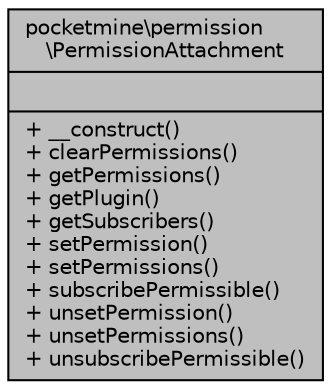 digraph "pocketmine\permission\PermissionAttachment"
{
 // INTERACTIVE_SVG=YES
 // LATEX_PDF_SIZE
  edge [fontname="Helvetica",fontsize="10",labelfontname="Helvetica",labelfontsize="10"];
  node [fontname="Helvetica",fontsize="10",shape=record];
  Node1 [label="{pocketmine\\permission\l\\PermissionAttachment\n||+ __construct()\l+ clearPermissions()\l+ getPermissions()\l+ getPlugin()\l+ getSubscribers()\l+ setPermission()\l+ setPermissions()\l+ subscribePermissible()\l+ unsetPermission()\l+ unsetPermissions()\l+ unsubscribePermissible()\l}",height=0.2,width=0.4,color="black", fillcolor="grey75", style="filled", fontcolor="black",tooltip=" "];
}
